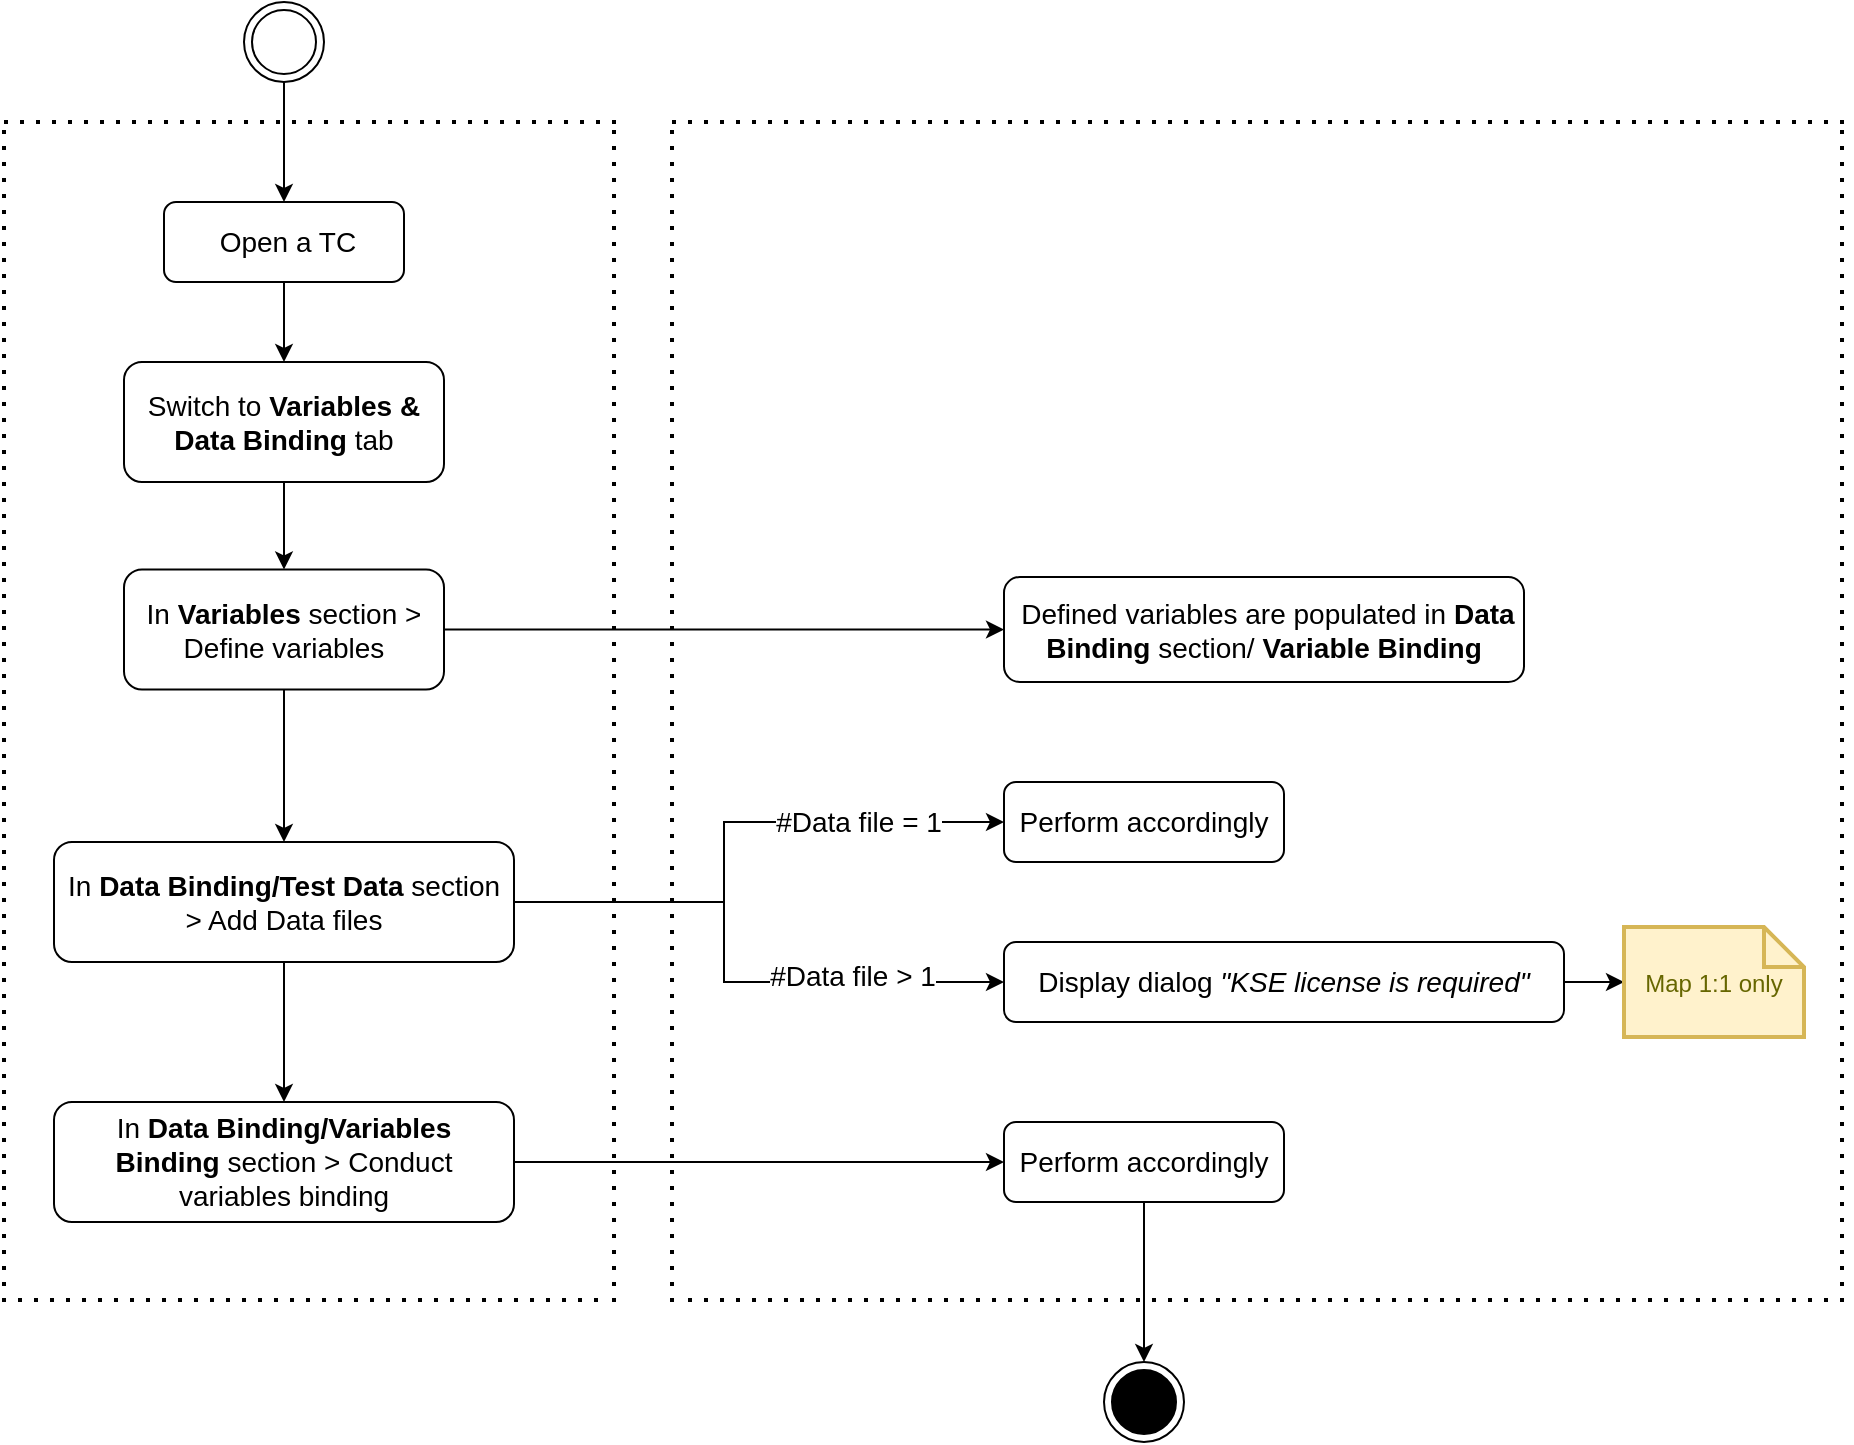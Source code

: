 <mxfile version="15.0.6" type="github">
  <diagram id="C5RBs43oDa-KdzZeNtuy" name="Page-1">
    <mxGraphModel dx="1577" dy="2002" grid="1" gridSize="10" guides="1" tooltips="1" connect="1" arrows="1" fold="1" page="1" pageScale="1" pageWidth="827" pageHeight="1169" math="0" shadow="0">
      <root>
        <mxCell id="WIyWlLk6GJQsqaUBKTNV-0" />
        <mxCell id="WIyWlLk6GJQsqaUBKTNV-1" parent="WIyWlLk6GJQsqaUBKTNV-0" />
        <mxCell id="RCT6OE-6yIksdqb4JdZw-8" value="" style="edgeStyle=orthogonalEdgeStyle;rounded=0;orthogonalLoop=1;jettySize=auto;html=1;fontSize=14;" edge="1" parent="WIyWlLk6GJQsqaUBKTNV-1" source="WIyWlLk6GJQsqaUBKTNV-3" target="RCT6OE-6yIksdqb4JdZw-2">
          <mxGeometry relative="1" as="geometry" />
        </mxCell>
        <mxCell id="WIyWlLk6GJQsqaUBKTNV-3" value="&amp;nbsp;Open a TC" style="rounded=1;whiteSpace=wrap;html=1;fontSize=14;glass=0;strokeWidth=1;shadow=0;" parent="WIyWlLk6GJQsqaUBKTNV-1" vertex="1">
          <mxGeometry x="160" y="80" width="120" height="40" as="geometry" />
        </mxCell>
        <mxCell id="RCT6OE-6yIksdqb4JdZw-1" value="" style="edgeStyle=orthogonalEdgeStyle;rounded=0;orthogonalLoop=1;jettySize=auto;html=1;fontSize=14;" edge="1" parent="WIyWlLk6GJQsqaUBKTNV-1" source="RCT6OE-6yIksdqb4JdZw-0" target="WIyWlLk6GJQsqaUBKTNV-3">
          <mxGeometry relative="1" as="geometry" />
        </mxCell>
        <mxCell id="RCT6OE-6yIksdqb4JdZw-0" value="" style="ellipse;shape=doubleEllipse;html=1;dashed=0;whitespace=wrap;aspect=fixed;fontSize=14;" vertex="1" parent="WIyWlLk6GJQsqaUBKTNV-1">
          <mxGeometry x="200" y="-20" width="40" height="40" as="geometry" />
        </mxCell>
        <mxCell id="RCT6OE-6yIksdqb4JdZw-4" value="" style="edgeStyle=orthogonalEdgeStyle;rounded=0;orthogonalLoop=1;jettySize=auto;html=1;fontSize=14;" edge="1" parent="WIyWlLk6GJQsqaUBKTNV-1" source="RCT6OE-6yIksdqb4JdZw-2" target="RCT6OE-6yIksdqb4JdZw-3">
          <mxGeometry relative="1" as="geometry" />
        </mxCell>
        <mxCell id="RCT6OE-6yIksdqb4JdZw-2" value="Switch to&amp;nbsp;&lt;b style=&quot;font-size: 14px&quot;&gt;Variables &amp;amp; Data Binding&amp;nbsp;&lt;/b&gt;tab" style="rounded=1;whiteSpace=wrap;html=1;fontSize=14;glass=0;strokeWidth=1;shadow=0;" vertex="1" parent="WIyWlLk6GJQsqaUBKTNV-1">
          <mxGeometry x="140" y="160" width="160" height="60" as="geometry" />
        </mxCell>
        <mxCell id="RCT6OE-6yIksdqb4JdZw-6" value="" style="edgeStyle=orthogonalEdgeStyle;rounded=0;orthogonalLoop=1;jettySize=auto;html=1;fontSize=14;" edge="1" parent="WIyWlLk6GJQsqaUBKTNV-1" source="RCT6OE-6yIksdqb4JdZw-3" target="RCT6OE-6yIksdqb4JdZw-5">
          <mxGeometry relative="1" as="geometry" />
        </mxCell>
        <mxCell id="RCT6OE-6yIksdqb4JdZw-28" value="" style="edgeStyle=orthogonalEdgeStyle;rounded=0;orthogonalLoop=1;jettySize=auto;html=1;fontSize=14;" edge="1" parent="WIyWlLk6GJQsqaUBKTNV-1" source="RCT6OE-6yIksdqb4JdZw-3" target="RCT6OE-6yIksdqb4JdZw-14">
          <mxGeometry relative="1" as="geometry" />
        </mxCell>
        <mxCell id="RCT6OE-6yIksdqb4JdZw-3" value="In &lt;b style=&quot;font-size: 14px;&quot;&gt;Variables&lt;/b&gt; section &amp;gt; Define variables" style="rounded=1;whiteSpace=wrap;html=1;fontSize=14;glass=0;strokeWidth=1;shadow=0;" vertex="1" parent="WIyWlLk6GJQsqaUBKTNV-1">
          <mxGeometry x="140" y="263.75" width="160" height="60" as="geometry" />
        </mxCell>
        <mxCell id="RCT6OE-6yIksdqb4JdZw-5" value="&amp;nbsp;Defined variables are populated in &lt;b style=&quot;font-size: 14px;&quot;&gt;Data Binding&lt;/b&gt; section/ &lt;b style=&quot;font-size: 14px;&quot;&gt;Variable Binding&lt;/b&gt;" style="rounded=1;whiteSpace=wrap;html=1;fontSize=14;glass=0;strokeWidth=1;shadow=0;" vertex="1" parent="WIyWlLk6GJQsqaUBKTNV-1">
          <mxGeometry x="580" y="267.5" width="260" height="52.5" as="geometry" />
        </mxCell>
        <mxCell id="RCT6OE-6yIksdqb4JdZw-12" value="" style="edgeStyle=orthogonalEdgeStyle;rounded=0;orthogonalLoop=1;jettySize=auto;html=1;fontSize=14;exitX=1;exitY=0.5;exitDx=0;exitDy=0;entryX=0;entryY=0.5;entryDx=0;entryDy=0;" edge="1" parent="WIyWlLk6GJQsqaUBKTNV-1" target="RCT6OE-6yIksdqb4JdZw-11">
          <mxGeometry relative="1" as="geometry">
            <mxPoint x="370" y="430" as="sourcePoint" />
            <mxPoint x="720" y="390" as="targetPoint" />
            <Array as="points">
              <mxPoint x="440" y="430" />
              <mxPoint x="440" y="390" />
            </Array>
          </mxGeometry>
        </mxCell>
        <mxCell id="RCT6OE-6yIksdqb4JdZw-16" value="#Data file = 1" style="edgeLabel;html=1;align=center;verticalAlign=middle;resizable=0;points=[];fontSize=14;" vertex="1" connectable="0" parent="RCT6OE-6yIksdqb4JdZw-12">
          <mxGeometry x="-0.071" y="1" relative="1" as="geometry">
            <mxPoint x="61" y="1" as="offset" />
          </mxGeometry>
        </mxCell>
        <mxCell id="RCT6OE-6yIksdqb4JdZw-11" value="&amp;nbsp;Perform accordingly&amp;nbsp;" style="rounded=1;whiteSpace=wrap;html=1;fontSize=14;glass=0;strokeWidth=1;shadow=0;" vertex="1" parent="WIyWlLk6GJQsqaUBKTNV-1">
          <mxGeometry x="580" y="370" width="140" height="40" as="geometry" />
        </mxCell>
        <mxCell id="RCT6OE-6yIksdqb4JdZw-30" value="" style="edgeStyle=orthogonalEdgeStyle;rounded=0;orthogonalLoop=1;jettySize=auto;html=1;fontSize=14;" edge="1" parent="WIyWlLk6GJQsqaUBKTNV-1" source="RCT6OE-6yIksdqb4JdZw-14" target="RCT6OE-6yIksdqb4JdZw-29">
          <mxGeometry relative="1" as="geometry" />
        </mxCell>
        <mxCell id="RCT6OE-6yIksdqb4JdZw-14" value="In &lt;b&gt;Data Binding/Test Data&amp;nbsp;&lt;/b&gt;section &amp;gt; Add Data files" style="rounded=1;whiteSpace=wrap;html=1;fontSize=14;glass=0;strokeWidth=1;shadow=0;" vertex="1" parent="WIyWlLk6GJQsqaUBKTNV-1">
          <mxGeometry x="105" y="400" width="230" height="60" as="geometry" />
        </mxCell>
        <mxCell id="RCT6OE-6yIksdqb4JdZw-21" value="" style="edgeStyle=orthogonalEdgeStyle;rounded=0;orthogonalLoop=1;jettySize=auto;html=1;fontSize=14;exitX=1;exitY=0.5;exitDx=0;exitDy=0;entryX=0;entryY=0.5;entryDx=0;entryDy=0;" edge="1" parent="WIyWlLk6GJQsqaUBKTNV-1" source="RCT6OE-6yIksdqb4JdZw-14" target="RCT6OE-6yIksdqb4JdZw-23">
          <mxGeometry relative="1" as="geometry">
            <mxPoint x="370" y="430" as="sourcePoint" />
            <mxPoint x="580" y="470" as="targetPoint" />
            <Array as="points">
              <mxPoint x="440" y="430" />
              <mxPoint x="440" y="470" />
            </Array>
          </mxGeometry>
        </mxCell>
        <mxCell id="RCT6OE-6yIksdqb4JdZw-22" value="#Data file &amp;gt; 1" style="edgeLabel;html=1;align=center;verticalAlign=middle;resizable=0;points=[];fontSize=14;" vertex="1" connectable="0" parent="RCT6OE-6yIksdqb4JdZw-21">
          <mxGeometry x="-0.071" y="1" relative="1" as="geometry">
            <mxPoint x="63" y="9" as="offset" />
          </mxGeometry>
        </mxCell>
        <mxCell id="RCT6OE-6yIksdqb4JdZw-42" value="" style="edgeStyle=orthogonalEdgeStyle;rounded=0;orthogonalLoop=1;jettySize=auto;html=1;fontSize=14;entryX=0;entryY=0.5;entryDx=0;entryDy=0;entryPerimeter=0;" edge="1" parent="WIyWlLk6GJQsqaUBKTNV-1" source="RCT6OE-6yIksdqb4JdZw-23" target="RCT6OE-6yIksdqb4JdZw-41">
          <mxGeometry relative="1" as="geometry">
            <mxPoint x="884" y="470.0" as="targetPoint" />
          </mxGeometry>
        </mxCell>
        <mxCell id="RCT6OE-6yIksdqb4JdZw-23" value="&lt;p&gt;Display dialog &lt;i&gt;&quot;KSE&amp;nbsp;&lt;span&gt;license is required&lt;/span&gt;&lt;span&gt;&quot;&lt;/span&gt;&lt;/i&gt;&lt;/p&gt;" style="rounded=1;whiteSpace=wrap;html=1;fontSize=14;glass=0;strokeWidth=1;shadow=0;" vertex="1" parent="WIyWlLk6GJQsqaUBKTNV-1">
          <mxGeometry x="580" y="450" width="280" height="40" as="geometry" />
        </mxCell>
        <mxCell id="RCT6OE-6yIksdqb4JdZw-72" style="edgeStyle=orthogonalEdgeStyle;rounded=0;orthogonalLoop=1;jettySize=auto;html=1;entryX=0;entryY=0.5;entryDx=0;entryDy=0;fontSize=16;" edge="1" parent="WIyWlLk6GJQsqaUBKTNV-1" source="RCT6OE-6yIksdqb4JdZw-29" target="RCT6OE-6yIksdqb4JdZw-31">
          <mxGeometry relative="1" as="geometry" />
        </mxCell>
        <mxCell id="RCT6OE-6yIksdqb4JdZw-29" value="In &lt;b&gt;Data Binding/Variables Binding&amp;nbsp;&lt;/b&gt;section &amp;gt; Conduct variables binding" style="rounded=1;whiteSpace=wrap;html=1;fontSize=14;glass=0;strokeWidth=1;shadow=0;" vertex="1" parent="WIyWlLk6GJQsqaUBKTNV-1">
          <mxGeometry x="105" y="530" width="230" height="60" as="geometry" />
        </mxCell>
        <mxCell id="RCT6OE-6yIksdqb4JdZw-71" value="" style="edgeStyle=orthogonalEdgeStyle;rounded=0;orthogonalLoop=1;jettySize=auto;html=1;fontSize=16;" edge="1" parent="WIyWlLk6GJQsqaUBKTNV-1" source="RCT6OE-6yIksdqb4JdZw-31" target="RCT6OE-6yIksdqb4JdZw-46">
          <mxGeometry relative="1" as="geometry" />
        </mxCell>
        <mxCell id="RCT6OE-6yIksdqb4JdZw-31" value="&amp;nbsp;Perform accordingly&amp;nbsp;" style="rounded=1;whiteSpace=wrap;html=1;fontSize=14;glass=0;strokeWidth=1;shadow=0;" vertex="1" parent="WIyWlLk6GJQsqaUBKTNV-1">
          <mxGeometry x="580" y="540" width="140" height="40" as="geometry" />
        </mxCell>
        <mxCell id="RCT6OE-6yIksdqb4JdZw-41" value="&lt;font style=&quot;font-size: 12px&quot;&gt;Map 1:1 only&lt;/font&gt;" style="shape=note;strokeWidth=2;fontSize=14;size=20;whiteSpace=wrap;html=1;fillColor=#fff2cc;strokeColor=#d6b656;fontColor=#666600;" vertex="1" parent="WIyWlLk6GJQsqaUBKTNV-1">
          <mxGeometry x="890" y="442.5" width="90" height="55" as="geometry" />
        </mxCell>
        <mxCell id="RCT6OE-6yIksdqb4JdZw-46" value="" style="ellipse;html=1;shape=endState;fillColor=#000000;fontSize=16;" vertex="1" parent="WIyWlLk6GJQsqaUBKTNV-1">
          <mxGeometry x="630" y="660" width="40" height="40" as="geometry" />
        </mxCell>
        <mxCell id="RCT6OE-6yIksdqb4JdZw-63" value="" style="endArrow=none;dashed=1;html=1;dashPattern=1 3;strokeWidth=2;fontSize=16;" edge="1" parent="WIyWlLk6GJQsqaUBKTNV-1">
          <mxGeometry width="50" height="50" relative="1" as="geometry">
            <mxPoint x="385" y="630" as="sourcePoint" />
            <mxPoint x="385" y="40" as="targetPoint" />
          </mxGeometry>
        </mxCell>
        <mxCell id="RCT6OE-6yIksdqb4JdZw-64" value="" style="endArrow=none;dashed=1;html=1;dashPattern=1 3;strokeWidth=2;fontSize=16;" edge="1" parent="WIyWlLk6GJQsqaUBKTNV-1">
          <mxGeometry width="50" height="50" relative="1" as="geometry">
            <mxPoint x="80" y="40" as="sourcePoint" />
            <mxPoint x="390" y="40" as="targetPoint" />
          </mxGeometry>
        </mxCell>
        <mxCell id="RCT6OE-6yIksdqb4JdZw-65" value="" style="endArrow=none;dashed=1;html=1;dashPattern=1 3;strokeWidth=2;fontSize=16;" edge="1" parent="WIyWlLk6GJQsqaUBKTNV-1">
          <mxGeometry width="50" height="50" relative="1" as="geometry">
            <mxPoint x="79" y="629" as="sourcePoint" />
            <mxPoint x="380" y="629" as="targetPoint" />
          </mxGeometry>
        </mxCell>
        <mxCell id="RCT6OE-6yIksdqb4JdZw-66" value="" style="endArrow=none;dashed=1;html=1;dashPattern=1 3;strokeWidth=2;fontSize=16;" edge="1" parent="WIyWlLk6GJQsqaUBKTNV-1">
          <mxGeometry width="50" height="50" relative="1" as="geometry">
            <mxPoint x="80" y="630" as="sourcePoint" />
            <mxPoint x="80" y="40" as="targetPoint" />
          </mxGeometry>
        </mxCell>
        <mxCell id="RCT6OE-6yIksdqb4JdZw-67" value="" style="endArrow=none;dashed=1;html=1;dashPattern=1 3;strokeWidth=2;fontSize=16;" edge="1" parent="WIyWlLk6GJQsqaUBKTNV-1">
          <mxGeometry width="50" height="50" relative="1" as="geometry">
            <mxPoint x="414" y="40" as="sourcePoint" />
            <mxPoint x="1000" y="40" as="targetPoint" />
          </mxGeometry>
        </mxCell>
        <mxCell id="RCT6OE-6yIksdqb4JdZw-68" value="" style="endArrow=none;dashed=1;html=1;dashPattern=1 3;strokeWidth=2;fontSize=16;" edge="1" parent="WIyWlLk6GJQsqaUBKTNV-1">
          <mxGeometry width="50" height="50" relative="1" as="geometry">
            <mxPoint x="414" y="630" as="sourcePoint" />
            <mxPoint x="414" y="40" as="targetPoint" />
          </mxGeometry>
        </mxCell>
        <mxCell id="RCT6OE-6yIksdqb4JdZw-69" value="" style="endArrow=none;dashed=1;html=1;dashPattern=1 3;strokeWidth=2;fontSize=16;" edge="1" parent="WIyWlLk6GJQsqaUBKTNV-1">
          <mxGeometry width="50" height="50" relative="1" as="geometry">
            <mxPoint x="422" y="629" as="sourcePoint" />
            <mxPoint x="1002" y="629" as="targetPoint" />
          </mxGeometry>
        </mxCell>
        <mxCell id="RCT6OE-6yIksdqb4JdZw-70" value="" style="endArrow=none;dashed=1;html=1;dashPattern=1 3;strokeWidth=2;fontSize=16;" edge="1" parent="WIyWlLk6GJQsqaUBKTNV-1">
          <mxGeometry width="50" height="50" relative="1" as="geometry">
            <mxPoint x="999" y="630" as="sourcePoint" />
            <mxPoint x="999" y="40" as="targetPoint" />
          </mxGeometry>
        </mxCell>
      </root>
    </mxGraphModel>
  </diagram>
</mxfile>
